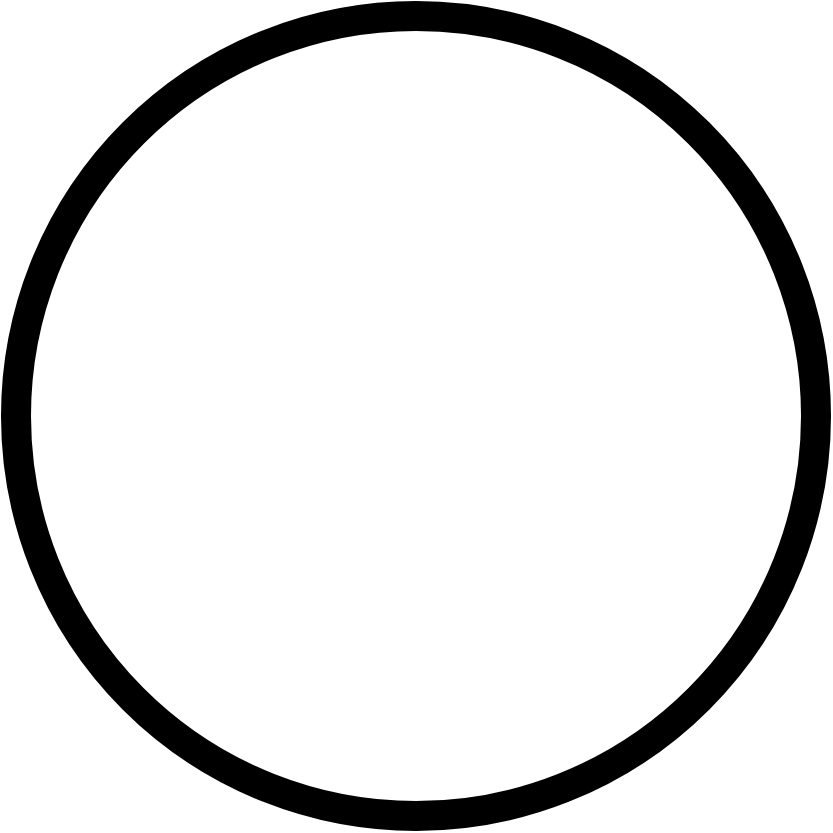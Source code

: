 <mxfile version="14.5.1" type="device"><diagram id="M-qBUkbLwOc6uEWKKipP" name="Seite-1"><mxGraphModel dx="1024" dy="592" grid="1" gridSize="10" guides="1" tooltips="1" connect="1" arrows="1" fold="1" page="1" pageScale="1" pageWidth="827" pageHeight="1169" math="0" shadow="0"><root><mxCell id="0"/><mxCell id="1" parent="0"/><mxCell id="IDwuD3G1ZyVcvkiym-uD-1" value="" style="ellipse;whiteSpace=wrap;html=1;aspect=fixed;strokeWidth=15;" vertex="1" parent="1"><mxGeometry x="240" y="100" width="400" height="400" as="geometry"/></mxCell></root></mxGraphModel></diagram></mxfile>
